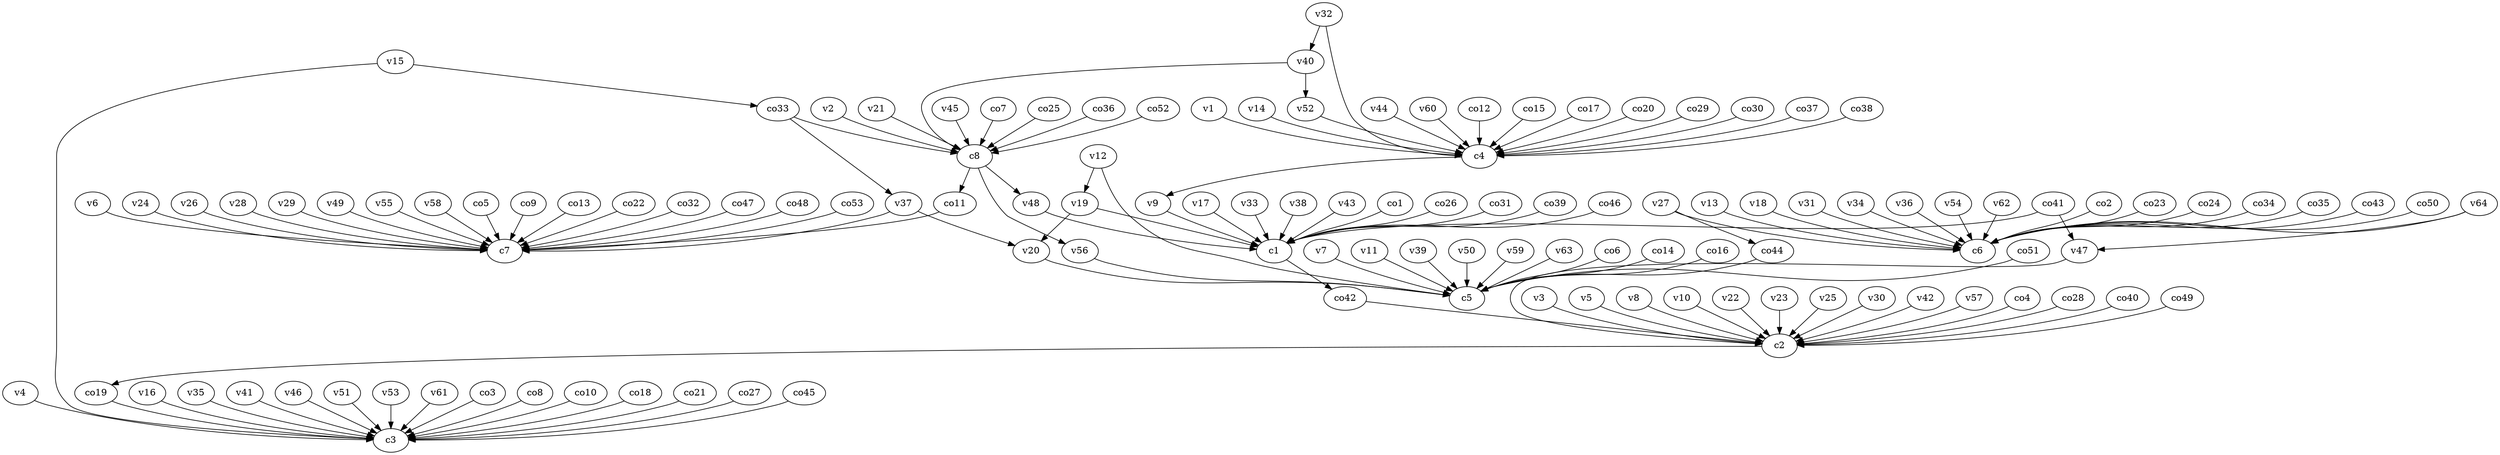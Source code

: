 strict digraph  {
c1;
c2;
c3;
c4;
c5;
c6;
c7;
c8;
v1;
v2;
v3;
v4;
v5;
v6;
v7;
v8;
v9;
v10;
v11;
v12;
v13;
v14;
v15;
v16;
v17;
v18;
v19;
v20;
v21;
v22;
v23;
v24;
v25;
v26;
v27;
v28;
v29;
v30;
v31;
v32;
v33;
v34;
v35;
v36;
v37;
v38;
v39;
v40;
v41;
v42;
v43;
v44;
v45;
v46;
v47;
v48;
v49;
v50;
v51;
v52;
v53;
v54;
v55;
v56;
v57;
v58;
v59;
v60;
v61;
v62;
v63;
v64;
co1;
co2;
co3;
co4;
co5;
co6;
co7;
co8;
co9;
co10;
co11;
co12;
co13;
co14;
co15;
co16;
co17;
co18;
co19;
co20;
co21;
co22;
co23;
co24;
co25;
co26;
co27;
co28;
co29;
co30;
co31;
co32;
co33;
co34;
co35;
co36;
co37;
co38;
co39;
co40;
co41;
co42;
co43;
co44;
co45;
co46;
co47;
co48;
co49;
co50;
co51;
co52;
co53;
c1 -> co42  [weight=1];
c2 -> co19  [weight=1];
c4 -> v9  [weight=1];
c8 -> v56  [weight=1];
c8 -> v48  [weight=1];
c8 -> co11  [weight=1];
v1 -> c4  [weight=1];
v2 -> c8  [weight=1];
v3 -> c2  [weight=1];
v4 -> c3  [weight=1];
v5 -> c2  [weight=1];
v6 -> c7  [weight=1];
v7 -> c5  [weight=1];
v8 -> c2  [weight=1];
v9 -> c1  [weight=1];
v10 -> c2  [weight=1];
v11 -> c5  [weight=1];
v12 -> c5  [weight=1];
v12 -> v19  [weight=1];
v13 -> c6  [weight=1];
v14 -> c4  [weight=1];
v15 -> c3  [weight=1];
v15 -> co33  [weight=1];
v16 -> c3  [weight=1];
v17 -> c1  [weight=1];
v18 -> c6  [weight=1];
v19 -> c1  [weight=1];
v19 -> v20  [weight=1];
v20 -> c5  [weight=1];
v21 -> c8  [weight=1];
v22 -> c2  [weight=1];
v23 -> c2  [weight=1];
v24 -> c7  [weight=1];
v25 -> c2  [weight=1];
v26 -> c7  [weight=1];
v27 -> c6  [weight=1];
v27 -> co44  [weight=1];
v28 -> c7  [weight=1];
v29 -> c7  [weight=1];
v30 -> c2  [weight=1];
v31 -> c6  [weight=1];
v32 -> c4  [weight=1];
v32 -> v40  [weight=1];
v33 -> c1  [weight=1];
v34 -> c6  [weight=1];
v35 -> c3  [weight=1];
v36 -> c6  [weight=1];
v37 -> c7  [weight=1];
v37 -> v20  [weight=1];
v38 -> c1  [weight=1];
v39 -> c5  [weight=1];
v40 -> c8  [weight=1];
v40 -> v52  [weight=1];
v41 -> c3  [weight=1];
v42 -> c2  [weight=1];
v43 -> c1  [weight=1];
v44 -> c4  [weight=1];
v45 -> c8  [weight=1];
v46 -> c3  [weight=1];
v47 -> c2  [weight=1];
v48 -> c1  [weight=1];
v49 -> c7  [weight=1];
v50 -> c5  [weight=1];
v51 -> c3  [weight=1];
v52 -> c4  [weight=1];
v53 -> c3  [weight=1];
v54 -> c6  [weight=1];
v55 -> c7  [weight=1];
v56 -> c5  [weight=1];
v57 -> c2  [weight=1];
v58 -> c7  [weight=1];
v59 -> c5  [weight=1];
v60 -> c4  [weight=1];
v61 -> c3  [weight=1];
v62 -> c6  [weight=1];
v63 -> c5  [weight=1];
v64 -> c6  [weight=1];
v64 -> v47  [weight=1];
co1 -> c1  [weight=1];
co2 -> c6  [weight=1];
co3 -> c3  [weight=1];
co4 -> c2  [weight=1];
co5 -> c7  [weight=1];
co6 -> c5  [weight=1];
co7 -> c8  [weight=1];
co8 -> c3  [weight=1];
co9 -> c7  [weight=1];
co10 -> c3  [weight=1];
co11 -> c7  [weight=1];
co12 -> c4  [weight=1];
co13 -> c7  [weight=1];
co14 -> c5  [weight=1];
co15 -> c4  [weight=1];
co16 -> c5  [weight=1];
co17 -> c4  [weight=1];
co18 -> c3  [weight=1];
co19 -> c3  [weight=1];
co20 -> c4  [weight=1];
co21 -> c3  [weight=1];
co22 -> c7  [weight=1];
co23 -> c6  [weight=1];
co24 -> c6  [weight=1];
co25 -> c8  [weight=1];
co26 -> c1  [weight=1];
co27 -> c3  [weight=1];
co28 -> c2  [weight=1];
co29 -> c4  [weight=1];
co30 -> c4  [weight=1];
co31 -> c1  [weight=1];
co32 -> c7  [weight=1];
co33 -> c8  [weight=1];
co33 -> v37  [weight=1];
co34 -> c6  [weight=1];
co35 -> c6  [weight=1];
co36 -> c8  [weight=1];
co37 -> c4  [weight=1];
co38 -> c4  [weight=1];
co39 -> c1  [weight=1];
co40 -> c2  [weight=1];
co41 -> c1  [weight=1];
co41 -> v47  [weight=1];
co42 -> c2  [weight=1];
co43 -> c6  [weight=1];
co44 -> c5  [weight=1];
co45 -> c3  [weight=1];
co46 -> c1  [weight=1];
co47 -> c7  [weight=1];
co48 -> c7  [weight=1];
co49 -> c2  [weight=1];
co50 -> c6  [weight=1];
co51 -> c5  [weight=1];
co52 -> c8  [weight=1];
co53 -> c7  [weight=1];
}
